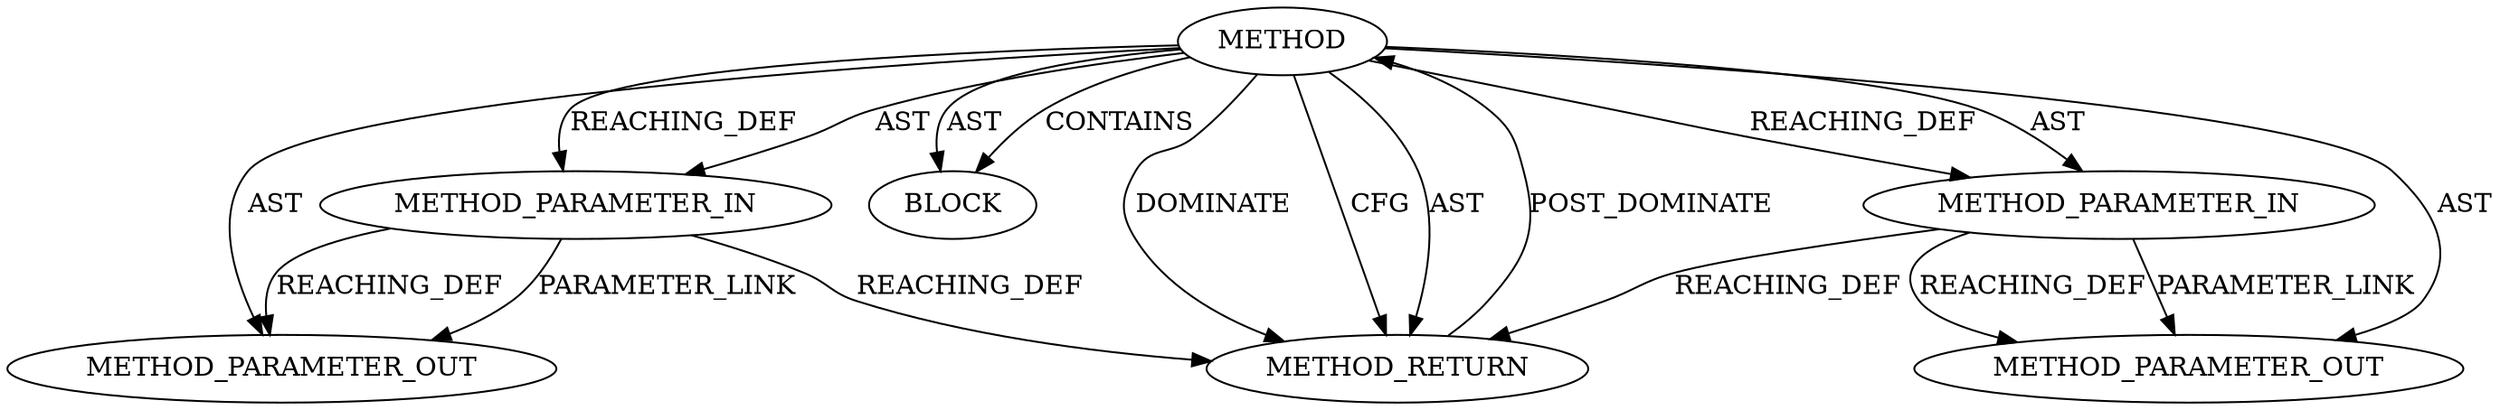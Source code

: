 digraph {
  25209 [label=BLOCK ORDER=1 ARGUMENT_INDEX=1 CODE="<empty>" TYPE_FULL_NAME="ANY"]
  27087 [label=METHOD_PARAMETER_OUT ORDER=1 CODE="p1" IS_VARIADIC=false TYPE_FULL_NAME="ANY" EVALUATION_STRATEGY="BY_VALUE" INDEX=1 NAME="p1"]
  25207 [label=METHOD_PARAMETER_IN ORDER=1 CODE="p1" IS_VARIADIC=false TYPE_FULL_NAME="ANY" EVALUATION_STRATEGY="BY_VALUE" INDEX=1 NAME="p1"]
  25208 [label=METHOD_PARAMETER_IN ORDER=2 CODE="p2" IS_VARIADIC=false TYPE_FULL_NAME="ANY" EVALUATION_STRATEGY="BY_VALUE" INDEX=2 NAME="p2"]
  25210 [label=METHOD_RETURN ORDER=2 CODE="RET" TYPE_FULL_NAME="ANY" EVALUATION_STRATEGY="BY_VALUE"]
  25206 [label=METHOD AST_PARENT_TYPE="NAMESPACE_BLOCK" AST_PARENT_FULL_NAME="<global>" ORDER=0 CODE="<empty>" FULL_NAME="<operator>.logicalAnd" IS_EXTERNAL=true FILENAME="<empty>" SIGNATURE="" NAME="<operator>.logicalAnd"]
  27088 [label=METHOD_PARAMETER_OUT ORDER=2 CODE="p2" IS_VARIADIC=false TYPE_FULL_NAME="ANY" EVALUATION_STRATEGY="BY_VALUE" INDEX=2 NAME="p2"]
  25207 -> 25210 [label=REACHING_DEF VARIABLE="p1"]
  25206 -> 25209 [label=AST ]
  25206 -> 25207 [label=AST ]
  25207 -> 27087 [label=PARAMETER_LINK ]
  25206 -> 25208 [label=REACHING_DEF VARIABLE=""]
  25206 -> 25208 [label=AST ]
  25208 -> 27088 [label=REACHING_DEF VARIABLE="p2"]
  25207 -> 27087 [label=REACHING_DEF VARIABLE="p1"]
  25206 -> 27087 [label=AST ]
  25208 -> 27088 [label=PARAMETER_LINK ]
  25208 -> 25210 [label=REACHING_DEF VARIABLE="p2"]
  25210 -> 25206 [label=POST_DOMINATE ]
  25206 -> 25209 [label=CONTAINS ]
  25206 -> 25210 [label=DOMINATE ]
  25206 -> 27088 [label=AST ]
  25206 -> 25210 [label=CFG ]
  25206 -> 25207 [label=REACHING_DEF VARIABLE=""]
  25206 -> 25210 [label=AST ]
}
